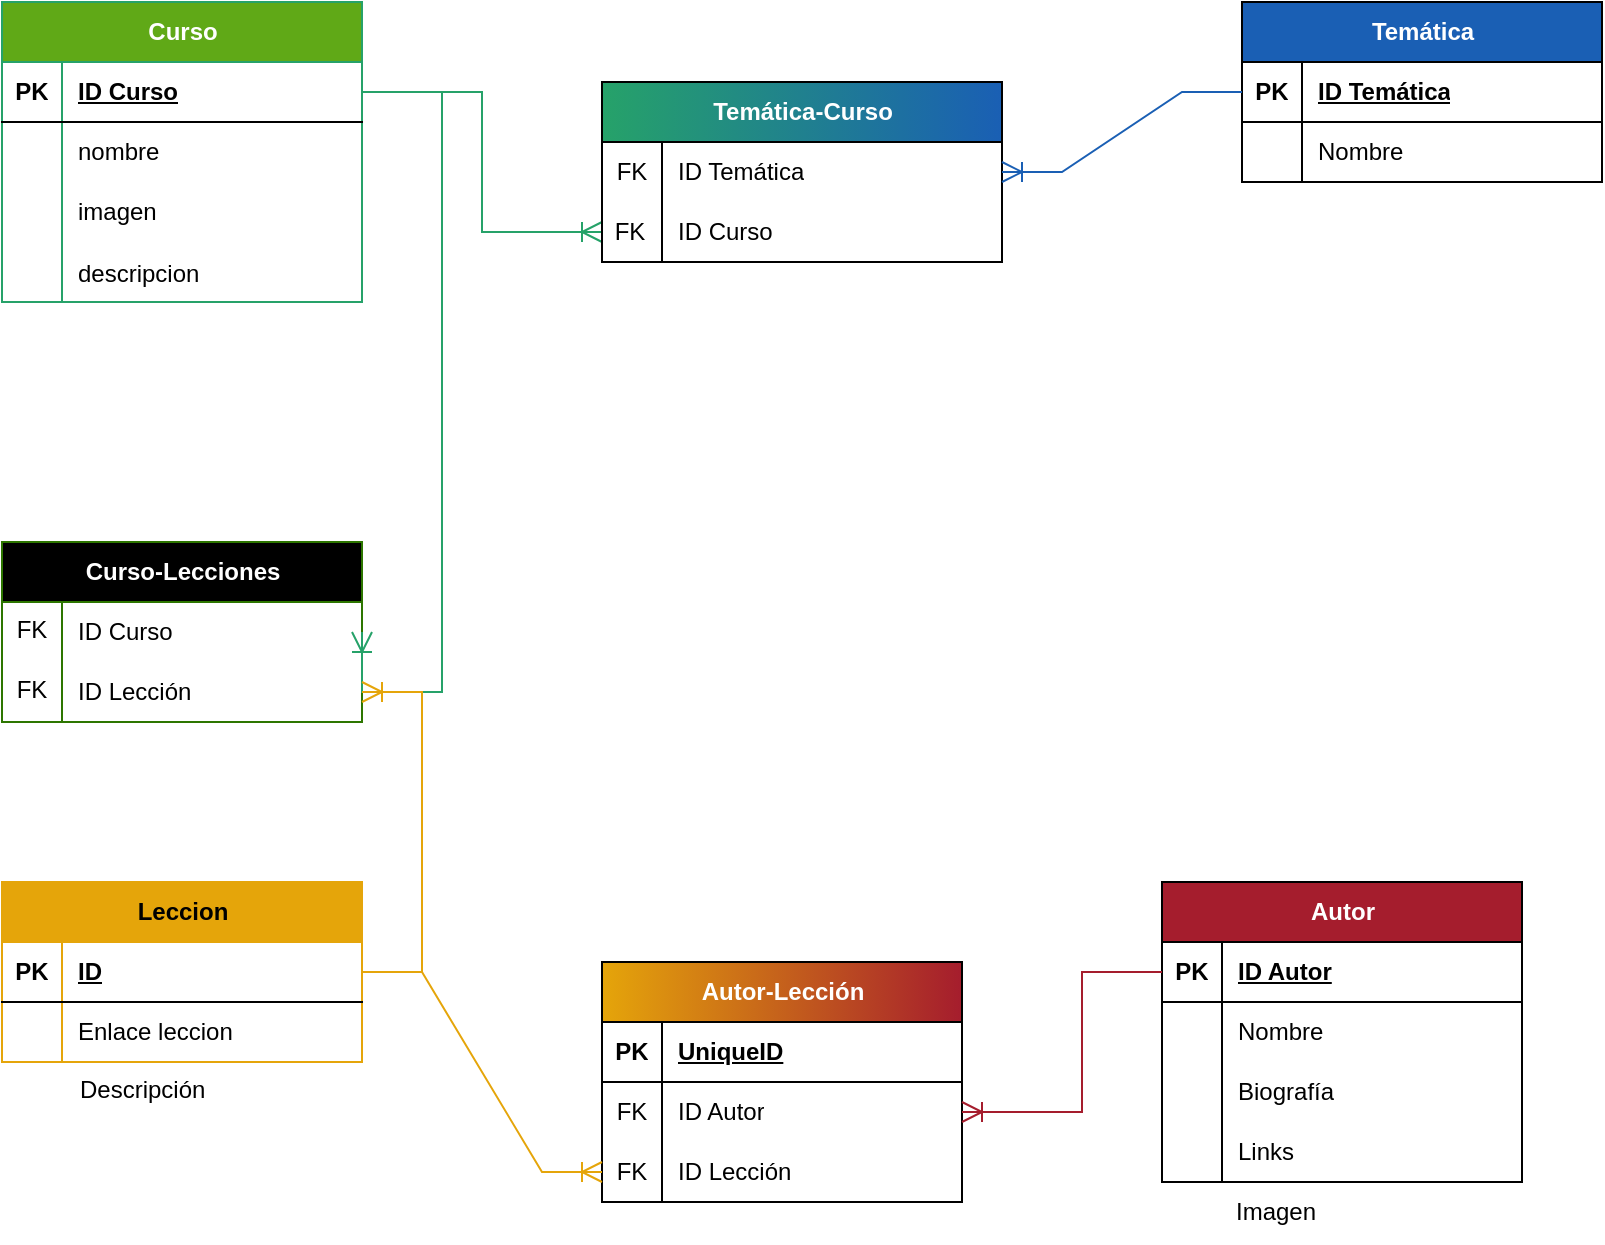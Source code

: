 <mxfile version="26.0.13">
  <diagram id="R2lEEEUBdFMjLlhIrx00" name="Page-1">
    <mxGraphModel dx="715" dy="824" grid="1" gridSize="10" guides="1" tooltips="1" connect="1" arrows="1" fold="1" page="1" pageScale="1" pageWidth="850" pageHeight="1100" math="0" shadow="0" extFonts="Permanent Marker^https://fonts.googleapis.com/css?family=Permanent+Marker">
      <root>
        <mxCell id="0" />
        <mxCell id="1" parent="0" />
        <mxCell id="qrnaylwKVTi0nI-1o8ya-62" value="Curso" style="shape=table;startSize=30;container=1;collapsible=1;childLayout=tableLayout;fixedRows=1;rowLines=0;fontStyle=1;align=center;resizeLast=1;html=1;fillColor=#60a917;strokeColor=#26A269;fontColor=#ffffff;" parent="1" vertex="1">
          <mxGeometry x="20" y="120" width="180" height="150" as="geometry" />
        </mxCell>
        <mxCell id="qrnaylwKVTi0nI-1o8ya-63" value="" style="shape=tableRow;horizontal=0;startSize=0;swimlaneHead=0;swimlaneBody=0;fillColor=none;collapsible=0;dropTarget=0;points=[[0,0.5],[1,0.5]];portConstraint=eastwest;top=0;left=0;right=0;bottom=1;" parent="qrnaylwKVTi0nI-1o8ya-62" vertex="1">
          <mxGeometry y="30" width="180" height="30" as="geometry" />
        </mxCell>
        <mxCell id="qrnaylwKVTi0nI-1o8ya-64" value="PK" style="shape=partialRectangle;connectable=0;fillColor=none;top=0;left=0;bottom=0;right=0;fontStyle=1;overflow=hidden;whiteSpace=wrap;html=1;" parent="qrnaylwKVTi0nI-1o8ya-63" vertex="1">
          <mxGeometry width="30" height="30" as="geometry">
            <mxRectangle width="30" height="30" as="alternateBounds" />
          </mxGeometry>
        </mxCell>
        <mxCell id="qrnaylwKVTi0nI-1o8ya-65" value="&lt;div&gt;ID Curso&lt;/div&gt;" style="shape=partialRectangle;connectable=0;fillColor=none;top=0;left=0;bottom=0;right=0;align=left;spacingLeft=6;fontStyle=5;overflow=hidden;whiteSpace=wrap;html=1;" parent="qrnaylwKVTi0nI-1o8ya-63" vertex="1">
          <mxGeometry x="30" width="150" height="30" as="geometry">
            <mxRectangle width="150" height="30" as="alternateBounds" />
          </mxGeometry>
        </mxCell>
        <mxCell id="qrnaylwKVTi0nI-1o8ya-66" value="" style="shape=tableRow;horizontal=0;startSize=0;swimlaneHead=0;swimlaneBody=0;fillColor=none;collapsible=0;dropTarget=0;points=[[0,0.5],[1,0.5]];portConstraint=eastwest;top=0;left=0;right=0;bottom=0;" parent="qrnaylwKVTi0nI-1o8ya-62" vertex="1">
          <mxGeometry y="60" width="180" height="30" as="geometry" />
        </mxCell>
        <mxCell id="qrnaylwKVTi0nI-1o8ya-67" value="" style="shape=partialRectangle;connectable=0;fillColor=none;top=0;left=0;bottom=0;right=0;editable=1;overflow=hidden;whiteSpace=wrap;html=1;" parent="qrnaylwKVTi0nI-1o8ya-66" vertex="1">
          <mxGeometry width="30" height="30" as="geometry">
            <mxRectangle width="30" height="30" as="alternateBounds" />
          </mxGeometry>
        </mxCell>
        <mxCell id="qrnaylwKVTi0nI-1o8ya-68" value="nombre" style="shape=partialRectangle;connectable=0;fillColor=none;top=0;left=0;bottom=0;right=0;align=left;spacingLeft=6;overflow=hidden;whiteSpace=wrap;html=1;" parent="qrnaylwKVTi0nI-1o8ya-66" vertex="1">
          <mxGeometry x="30" width="150" height="30" as="geometry">
            <mxRectangle width="150" height="30" as="alternateBounds" />
          </mxGeometry>
        </mxCell>
        <mxCell id="qrnaylwKVTi0nI-1o8ya-69" value="" style="shape=tableRow;horizontal=0;startSize=0;swimlaneHead=0;swimlaneBody=0;fillColor=none;collapsible=0;dropTarget=0;points=[[0,0.5],[1,0.5]];portConstraint=eastwest;top=0;left=0;right=0;bottom=0;" parent="qrnaylwKVTi0nI-1o8ya-62" vertex="1">
          <mxGeometry y="90" width="180" height="30" as="geometry" />
        </mxCell>
        <mxCell id="qrnaylwKVTi0nI-1o8ya-70" value="" style="shape=partialRectangle;connectable=0;fillColor=none;top=0;left=0;bottom=0;right=0;editable=1;overflow=hidden;whiteSpace=wrap;html=1;" parent="qrnaylwKVTi0nI-1o8ya-69" vertex="1">
          <mxGeometry width="30" height="30" as="geometry">
            <mxRectangle width="30" height="30" as="alternateBounds" />
          </mxGeometry>
        </mxCell>
        <mxCell id="qrnaylwKVTi0nI-1o8ya-71" value="imagen" style="shape=partialRectangle;connectable=0;fillColor=none;top=0;left=0;bottom=0;right=0;align=left;spacingLeft=6;overflow=hidden;whiteSpace=wrap;html=1;" parent="qrnaylwKVTi0nI-1o8ya-69" vertex="1">
          <mxGeometry x="30" width="150" height="30" as="geometry">
            <mxRectangle width="150" height="30" as="alternateBounds" />
          </mxGeometry>
        </mxCell>
        <mxCell id="qrnaylwKVTi0nI-1o8ya-134" value="" style="shape=tableRow;horizontal=0;startSize=0;swimlaneHead=0;swimlaneBody=0;fillColor=none;collapsible=0;dropTarget=0;points=[[0,0.5],[1,0.5]];portConstraint=eastwest;top=0;left=0;right=0;bottom=0;" parent="qrnaylwKVTi0nI-1o8ya-62" vertex="1">
          <mxGeometry y="120" width="180" height="30" as="geometry" />
        </mxCell>
        <mxCell id="qrnaylwKVTi0nI-1o8ya-135" value="" style="shape=partialRectangle;connectable=0;fillColor=none;top=0;left=0;bottom=0;right=0;editable=1;overflow=hidden;" parent="qrnaylwKVTi0nI-1o8ya-134" vertex="1">
          <mxGeometry width="30" height="30" as="geometry">
            <mxRectangle width="30" height="30" as="alternateBounds" />
          </mxGeometry>
        </mxCell>
        <mxCell id="qrnaylwKVTi0nI-1o8ya-136" value="descripcion" style="shape=partialRectangle;connectable=0;fillColor=none;top=0;left=0;bottom=0;right=0;align=left;spacingLeft=6;overflow=hidden;" parent="qrnaylwKVTi0nI-1o8ya-134" vertex="1">
          <mxGeometry x="30" width="150" height="30" as="geometry">
            <mxRectangle width="150" height="30" as="alternateBounds" />
          </mxGeometry>
        </mxCell>
        <mxCell id="qrnaylwKVTi0nI-1o8ya-75" value="Leccion" style="shape=table;startSize=30;container=1;collapsible=1;childLayout=tableLayout;fixedRows=1;rowLines=0;fontStyle=1;align=center;resizeLast=1;html=1;fillColor=#E5A50A;strokeColor=#E5A50A;" parent="1" vertex="1">
          <mxGeometry x="20" y="560" width="180" height="90" as="geometry" />
        </mxCell>
        <mxCell id="qrnaylwKVTi0nI-1o8ya-76" value="" style="shape=tableRow;horizontal=0;startSize=0;swimlaneHead=0;swimlaneBody=0;fillColor=none;collapsible=0;dropTarget=0;points=[[0,0.5],[1,0.5]];portConstraint=eastwest;top=0;left=0;right=0;bottom=1;" parent="qrnaylwKVTi0nI-1o8ya-75" vertex="1">
          <mxGeometry y="30" width="180" height="30" as="geometry" />
        </mxCell>
        <mxCell id="qrnaylwKVTi0nI-1o8ya-77" value="PK" style="shape=partialRectangle;connectable=0;fillColor=none;top=0;left=0;bottom=0;right=0;fontStyle=1;overflow=hidden;whiteSpace=wrap;html=1;" parent="qrnaylwKVTi0nI-1o8ya-76" vertex="1">
          <mxGeometry width="30" height="30" as="geometry">
            <mxRectangle width="30" height="30" as="alternateBounds" />
          </mxGeometry>
        </mxCell>
        <mxCell id="qrnaylwKVTi0nI-1o8ya-78" value="ID" style="shape=partialRectangle;connectable=0;fillColor=none;top=0;left=0;bottom=0;right=0;align=left;spacingLeft=6;fontStyle=5;overflow=hidden;whiteSpace=wrap;html=1;" parent="qrnaylwKVTi0nI-1o8ya-76" vertex="1">
          <mxGeometry x="30" width="150" height="30" as="geometry">
            <mxRectangle width="150" height="30" as="alternateBounds" />
          </mxGeometry>
        </mxCell>
        <mxCell id="qrnaylwKVTi0nI-1o8ya-82" value="" style="shape=tableRow;horizontal=0;startSize=0;swimlaneHead=0;swimlaneBody=0;fillColor=none;collapsible=0;dropTarget=0;points=[[0,0.5],[1,0.5]];portConstraint=eastwest;top=0;left=0;right=0;bottom=0;" parent="qrnaylwKVTi0nI-1o8ya-75" vertex="1">
          <mxGeometry y="60" width="180" height="30" as="geometry" />
        </mxCell>
        <mxCell id="qrnaylwKVTi0nI-1o8ya-83" value="" style="shape=partialRectangle;connectable=0;fillColor=none;top=0;left=0;bottom=0;right=0;editable=1;overflow=hidden;whiteSpace=wrap;html=1;" parent="qrnaylwKVTi0nI-1o8ya-82" vertex="1">
          <mxGeometry width="30" height="30" as="geometry">
            <mxRectangle width="30" height="30" as="alternateBounds" />
          </mxGeometry>
        </mxCell>
        <mxCell id="qrnaylwKVTi0nI-1o8ya-84" value="Enlace leccion" style="shape=partialRectangle;connectable=0;fillColor=none;top=0;left=0;bottom=0;right=0;align=left;spacingLeft=6;overflow=hidden;whiteSpace=wrap;html=1;" parent="qrnaylwKVTi0nI-1o8ya-82" vertex="1">
          <mxGeometry x="30" width="150" height="30" as="geometry">
            <mxRectangle width="150" height="30" as="alternateBounds" />
          </mxGeometry>
        </mxCell>
        <mxCell id="qrnaylwKVTi0nI-1o8ya-101" value="Autor" style="shape=table;startSize=30;container=1;collapsible=1;childLayout=tableLayout;fixedRows=1;rowLines=0;fontStyle=1;align=center;resizeLast=1;html=1;fillColor=#A51D2D;fontColor=#FFFFFF;" parent="1" vertex="1">
          <mxGeometry x="600" y="560" width="180" height="150" as="geometry" />
        </mxCell>
        <mxCell id="qrnaylwKVTi0nI-1o8ya-102" value="" style="shape=tableRow;horizontal=0;startSize=0;swimlaneHead=0;swimlaneBody=0;fillColor=none;collapsible=0;dropTarget=0;points=[[0,0.5],[1,0.5]];portConstraint=eastwest;top=0;left=0;right=0;bottom=1;" parent="qrnaylwKVTi0nI-1o8ya-101" vertex="1">
          <mxGeometry y="30" width="180" height="30" as="geometry" />
        </mxCell>
        <mxCell id="qrnaylwKVTi0nI-1o8ya-103" value="PK" style="shape=partialRectangle;connectable=0;fillColor=none;top=0;left=0;bottom=0;right=0;fontStyle=1;overflow=hidden;whiteSpace=wrap;html=1;" parent="qrnaylwKVTi0nI-1o8ya-102" vertex="1">
          <mxGeometry width="30" height="30" as="geometry">
            <mxRectangle width="30" height="30" as="alternateBounds" />
          </mxGeometry>
        </mxCell>
        <mxCell id="qrnaylwKVTi0nI-1o8ya-104" value="ID Autor" style="shape=partialRectangle;connectable=0;fillColor=none;top=0;left=0;bottom=0;right=0;align=left;spacingLeft=6;fontStyle=5;overflow=hidden;whiteSpace=wrap;html=1;" parent="qrnaylwKVTi0nI-1o8ya-102" vertex="1">
          <mxGeometry x="30" width="150" height="30" as="geometry">
            <mxRectangle width="150" height="30" as="alternateBounds" />
          </mxGeometry>
        </mxCell>
        <mxCell id="qrnaylwKVTi0nI-1o8ya-105" value="" style="shape=tableRow;horizontal=0;startSize=0;swimlaneHead=0;swimlaneBody=0;fillColor=none;collapsible=0;dropTarget=0;points=[[0,0.5],[1,0.5]];portConstraint=eastwest;top=0;left=0;right=0;bottom=0;" parent="qrnaylwKVTi0nI-1o8ya-101" vertex="1">
          <mxGeometry y="60" width="180" height="30" as="geometry" />
        </mxCell>
        <mxCell id="qrnaylwKVTi0nI-1o8ya-106" value="" style="shape=partialRectangle;connectable=0;fillColor=none;top=0;left=0;bottom=0;right=0;editable=1;overflow=hidden;whiteSpace=wrap;html=1;" parent="qrnaylwKVTi0nI-1o8ya-105" vertex="1">
          <mxGeometry width="30" height="30" as="geometry">
            <mxRectangle width="30" height="30" as="alternateBounds" />
          </mxGeometry>
        </mxCell>
        <mxCell id="qrnaylwKVTi0nI-1o8ya-107" value="Nombre" style="shape=partialRectangle;connectable=0;fillColor=none;top=0;left=0;bottom=0;right=0;align=left;spacingLeft=6;overflow=hidden;whiteSpace=wrap;html=1;" parent="qrnaylwKVTi0nI-1o8ya-105" vertex="1">
          <mxGeometry x="30" width="150" height="30" as="geometry">
            <mxRectangle width="150" height="30" as="alternateBounds" />
          </mxGeometry>
        </mxCell>
        <mxCell id="qrnaylwKVTi0nI-1o8ya-108" value="" style="shape=tableRow;horizontal=0;startSize=0;swimlaneHead=0;swimlaneBody=0;fillColor=none;collapsible=0;dropTarget=0;points=[[0,0.5],[1,0.5]];portConstraint=eastwest;top=0;left=0;right=0;bottom=0;" parent="qrnaylwKVTi0nI-1o8ya-101" vertex="1">
          <mxGeometry y="90" width="180" height="30" as="geometry" />
        </mxCell>
        <mxCell id="qrnaylwKVTi0nI-1o8ya-109" value="" style="shape=partialRectangle;connectable=0;fillColor=none;top=0;left=0;bottom=0;right=0;editable=1;overflow=hidden;whiteSpace=wrap;html=1;" parent="qrnaylwKVTi0nI-1o8ya-108" vertex="1">
          <mxGeometry width="30" height="30" as="geometry">
            <mxRectangle width="30" height="30" as="alternateBounds" />
          </mxGeometry>
        </mxCell>
        <mxCell id="qrnaylwKVTi0nI-1o8ya-110" value="Biografía" style="shape=partialRectangle;connectable=0;fillColor=none;top=0;left=0;bottom=0;right=0;align=left;spacingLeft=6;overflow=hidden;whiteSpace=wrap;html=1;" parent="qrnaylwKVTi0nI-1o8ya-108" vertex="1">
          <mxGeometry x="30" width="150" height="30" as="geometry">
            <mxRectangle width="150" height="30" as="alternateBounds" />
          </mxGeometry>
        </mxCell>
        <mxCell id="qrnaylwKVTi0nI-1o8ya-111" value="" style="shape=tableRow;horizontal=0;startSize=0;swimlaneHead=0;swimlaneBody=0;fillColor=none;collapsible=0;dropTarget=0;points=[[0,0.5],[1,0.5]];portConstraint=eastwest;top=0;left=0;right=0;bottom=0;" parent="qrnaylwKVTi0nI-1o8ya-101" vertex="1">
          <mxGeometry y="120" width="180" height="30" as="geometry" />
        </mxCell>
        <mxCell id="qrnaylwKVTi0nI-1o8ya-112" value="" style="shape=partialRectangle;connectable=0;fillColor=none;top=0;left=0;bottom=0;right=0;editable=1;overflow=hidden;whiteSpace=wrap;html=1;" parent="qrnaylwKVTi0nI-1o8ya-111" vertex="1">
          <mxGeometry width="30" height="30" as="geometry">
            <mxRectangle width="30" height="30" as="alternateBounds" />
          </mxGeometry>
        </mxCell>
        <mxCell id="qrnaylwKVTi0nI-1o8ya-113" value="Links" style="shape=partialRectangle;connectable=0;fillColor=none;top=0;left=0;bottom=0;right=0;align=left;spacingLeft=6;overflow=hidden;whiteSpace=wrap;html=1;" parent="qrnaylwKVTi0nI-1o8ya-111" vertex="1">
          <mxGeometry x="30" width="150" height="30" as="geometry">
            <mxRectangle width="150" height="30" as="alternateBounds" />
          </mxGeometry>
        </mxCell>
        <mxCell id="qrnaylwKVTi0nI-1o8ya-119" value="Temática" style="shape=table;startSize=30;container=1;collapsible=1;childLayout=tableLayout;fixedRows=1;rowLines=0;fontStyle=1;align=center;resizeLast=1;html=1;fillColor=#1A5FB4;fontColor=#FFFFFF;" parent="1" vertex="1">
          <mxGeometry x="640" y="120" width="180" height="90" as="geometry" />
        </mxCell>
        <mxCell id="qrnaylwKVTi0nI-1o8ya-120" value="" style="shape=tableRow;horizontal=0;startSize=0;swimlaneHead=0;swimlaneBody=0;fillColor=none;collapsible=0;dropTarget=0;points=[[0,0.5],[1,0.5]];portConstraint=eastwest;top=0;left=0;right=0;bottom=1;" parent="qrnaylwKVTi0nI-1o8ya-119" vertex="1">
          <mxGeometry y="30" width="180" height="30" as="geometry" />
        </mxCell>
        <mxCell id="qrnaylwKVTi0nI-1o8ya-121" value="PK" style="shape=partialRectangle;connectable=0;fillColor=none;top=0;left=0;bottom=0;right=0;fontStyle=1;overflow=hidden;whiteSpace=wrap;html=1;" parent="qrnaylwKVTi0nI-1o8ya-120" vertex="1">
          <mxGeometry width="30" height="30" as="geometry">
            <mxRectangle width="30" height="30" as="alternateBounds" />
          </mxGeometry>
        </mxCell>
        <mxCell id="qrnaylwKVTi0nI-1o8ya-122" value="&lt;div&gt;ID Temática&lt;/div&gt;" style="shape=partialRectangle;connectable=0;fillColor=none;top=0;left=0;bottom=0;right=0;align=left;spacingLeft=6;fontStyle=5;overflow=hidden;whiteSpace=wrap;html=1;" parent="qrnaylwKVTi0nI-1o8ya-120" vertex="1">
          <mxGeometry x="30" width="150" height="30" as="geometry">
            <mxRectangle width="150" height="30" as="alternateBounds" />
          </mxGeometry>
        </mxCell>
        <mxCell id="qrnaylwKVTi0nI-1o8ya-123" value="" style="shape=tableRow;horizontal=0;startSize=0;swimlaneHead=0;swimlaneBody=0;fillColor=none;collapsible=0;dropTarget=0;points=[[0,0.5],[1,0.5]];portConstraint=eastwest;top=0;left=0;right=0;bottom=0;" parent="qrnaylwKVTi0nI-1o8ya-119" vertex="1">
          <mxGeometry y="60" width="180" height="30" as="geometry" />
        </mxCell>
        <mxCell id="qrnaylwKVTi0nI-1o8ya-124" value="" style="shape=partialRectangle;connectable=0;fillColor=none;top=0;left=0;bottom=0;right=0;editable=1;overflow=hidden;whiteSpace=wrap;html=1;" parent="qrnaylwKVTi0nI-1o8ya-123" vertex="1">
          <mxGeometry width="30" height="30" as="geometry">
            <mxRectangle width="30" height="30" as="alternateBounds" />
          </mxGeometry>
        </mxCell>
        <mxCell id="qrnaylwKVTi0nI-1o8ya-125" value="Nombre" style="shape=partialRectangle;connectable=0;fillColor=none;top=0;left=0;bottom=0;right=0;align=left;spacingLeft=6;overflow=hidden;whiteSpace=wrap;html=1;" parent="qrnaylwKVTi0nI-1o8ya-123" vertex="1">
          <mxGeometry x="30" width="150" height="30" as="geometry">
            <mxRectangle width="150" height="30" as="alternateBounds" />
          </mxGeometry>
        </mxCell>
        <mxCell id="vow8hffiCYhpQqkoA-rD-21" value="" style="edgeStyle=orthogonalEdgeStyle;fontSize=12;html=1;endArrow=ERoneToMany;rounded=0;startSize=8;endSize=8;entryX=0;entryY=0.5;entryDx=0;entryDy=0;strokeColor=#26A269;" edge="1" parent="1" source="qrnaylwKVTi0nI-1o8ya-63" target="vow8hffiCYhpQqkoA-rD-9">
          <mxGeometry width="100" height="100" relative="1" as="geometry">
            <mxPoint x="20" y="160" as="sourcePoint" />
            <mxPoint x="20" y="480" as="targetPoint" />
            <Array as="points">
              <mxPoint x="260" y="165" />
              <mxPoint x="260" y="235" />
            </Array>
          </mxGeometry>
        </mxCell>
        <mxCell id="vow8hffiCYhpQqkoA-rD-2" value="&lt;div&gt;Temática-Curso&lt;/div&gt;" style="shape=table;startSize=30;container=1;collapsible=1;childLayout=tableLayout;fixedRows=1;rowLines=0;fontStyle=1;align=center;resizeLast=1;html=1;fillColor=#26A269;fontColor=light-dark(#ffffff, #ededed);gradientColor=#1A5FB4;gradientDirection=east;" vertex="1" parent="1">
          <mxGeometry x="320" y="160" width="200" height="90" as="geometry" />
        </mxCell>
        <mxCell id="vow8hffiCYhpQqkoA-rD-6" value="" style="shape=tableRow;horizontal=0;startSize=0;swimlaneHead=0;swimlaneBody=0;fillColor=none;collapsible=0;dropTarget=0;points=[[0,0.5],[1,0.5]];portConstraint=eastwest;top=0;left=0;right=0;bottom=0;" vertex="1" parent="vow8hffiCYhpQqkoA-rD-2">
          <mxGeometry y="30" width="200" height="30" as="geometry" />
        </mxCell>
        <mxCell id="vow8hffiCYhpQqkoA-rD-7" value="&lt;div&gt;FK&lt;/div&gt;" style="shape=partialRectangle;connectable=0;fillColor=none;top=0;left=0;bottom=0;right=0;editable=1;overflow=hidden;whiteSpace=wrap;html=1;" vertex="1" parent="vow8hffiCYhpQqkoA-rD-6">
          <mxGeometry width="30" height="30" as="geometry">
            <mxRectangle width="30" height="30" as="alternateBounds" />
          </mxGeometry>
        </mxCell>
        <mxCell id="vow8hffiCYhpQqkoA-rD-8" value="ID Temática" style="shape=partialRectangle;connectable=0;fillColor=none;top=0;left=0;bottom=0;right=0;align=left;spacingLeft=6;overflow=hidden;whiteSpace=wrap;html=1;" vertex="1" parent="vow8hffiCYhpQqkoA-rD-6">
          <mxGeometry x="30" width="170" height="30" as="geometry">
            <mxRectangle width="170" height="30" as="alternateBounds" />
          </mxGeometry>
        </mxCell>
        <mxCell id="vow8hffiCYhpQqkoA-rD-9" value="" style="shape=tableRow;horizontal=0;startSize=0;swimlaneHead=0;swimlaneBody=0;fillColor=none;collapsible=0;dropTarget=0;points=[[0,0.5],[1,0.5]];portConstraint=eastwest;top=0;left=0;right=0;bottom=0;" vertex="1" parent="vow8hffiCYhpQqkoA-rD-2">
          <mxGeometry y="60" width="200" height="30" as="geometry" />
        </mxCell>
        <mxCell id="vow8hffiCYhpQqkoA-rD-10" value="" style="shape=partialRectangle;connectable=0;fillColor=none;top=0;left=0;bottom=0;right=0;editable=1;overflow=hidden;whiteSpace=wrap;html=1;" vertex="1" parent="vow8hffiCYhpQqkoA-rD-9">
          <mxGeometry width="30" height="30" as="geometry">
            <mxRectangle width="30" height="30" as="alternateBounds" />
          </mxGeometry>
        </mxCell>
        <mxCell id="vow8hffiCYhpQqkoA-rD-11" value="ID Curso" style="shape=partialRectangle;connectable=0;fillColor=none;top=0;left=0;bottom=0;right=0;align=left;spacingLeft=6;overflow=hidden;whiteSpace=wrap;html=1;" vertex="1" parent="vow8hffiCYhpQqkoA-rD-9">
          <mxGeometry x="30" width="170" height="30" as="geometry">
            <mxRectangle width="170" height="30" as="alternateBounds" />
          </mxGeometry>
        </mxCell>
        <mxCell id="vow8hffiCYhpQqkoA-rD-23" value="" style="edgeStyle=entityRelationEdgeStyle;fontSize=12;html=1;endArrow=ERoneToMany;rounded=0;startSize=8;endSize=8;curved=0;entryX=1;entryY=0.5;entryDx=0;entryDy=0;endFill=0;strokeColor=light-dark(#1a5fb4, #ededed);" edge="1" parent="1" source="qrnaylwKVTi0nI-1o8ya-120" target="vow8hffiCYhpQqkoA-rD-6">
          <mxGeometry width="100" height="100" relative="1" as="geometry">
            <mxPoint x="290" y="510" as="sourcePoint" />
            <mxPoint x="390" y="410" as="targetPoint" />
            <Array as="points">
              <mxPoint y="620" />
            </Array>
          </mxGeometry>
        </mxCell>
        <mxCell id="vow8hffiCYhpQqkoA-rD-24" value="Autor-Lección" style="shape=table;startSize=30;container=1;collapsible=1;childLayout=tableLayout;fixedRows=1;rowLines=0;fontStyle=1;align=center;resizeLast=1;html=1;gradientColor=#A51D2D;gradientDirection=east;fillColor=#E5A50A;fontColor=#FFFFFF;" vertex="1" parent="1">
          <mxGeometry x="320" y="600" width="180" height="120" as="geometry" />
        </mxCell>
        <mxCell id="vow8hffiCYhpQqkoA-rD-25" value="" style="shape=tableRow;horizontal=0;startSize=0;swimlaneHead=0;swimlaneBody=0;fillColor=none;collapsible=0;dropTarget=0;points=[[0,0.5],[1,0.5]];portConstraint=eastwest;top=0;left=0;right=0;bottom=1;" vertex="1" parent="vow8hffiCYhpQqkoA-rD-24">
          <mxGeometry y="30" width="180" height="30" as="geometry" />
        </mxCell>
        <mxCell id="vow8hffiCYhpQqkoA-rD-26" value="PK" style="shape=partialRectangle;connectable=0;fillColor=none;top=0;left=0;bottom=0;right=0;fontStyle=1;overflow=hidden;whiteSpace=wrap;html=1;" vertex="1" parent="vow8hffiCYhpQqkoA-rD-25">
          <mxGeometry width="30" height="30" as="geometry">
            <mxRectangle width="30" height="30" as="alternateBounds" />
          </mxGeometry>
        </mxCell>
        <mxCell id="vow8hffiCYhpQqkoA-rD-27" value="UniqueID" style="shape=partialRectangle;connectable=0;fillColor=none;top=0;left=0;bottom=0;right=0;align=left;spacingLeft=6;fontStyle=5;overflow=hidden;whiteSpace=wrap;html=1;" vertex="1" parent="vow8hffiCYhpQqkoA-rD-25">
          <mxGeometry x="30" width="150" height="30" as="geometry">
            <mxRectangle width="150" height="30" as="alternateBounds" />
          </mxGeometry>
        </mxCell>
        <mxCell id="vow8hffiCYhpQqkoA-rD-28" value="" style="shape=tableRow;horizontal=0;startSize=0;swimlaneHead=0;swimlaneBody=0;fillColor=none;collapsible=0;dropTarget=0;points=[[0,0.5],[1,0.5]];portConstraint=eastwest;top=0;left=0;right=0;bottom=0;" vertex="1" parent="vow8hffiCYhpQqkoA-rD-24">
          <mxGeometry y="60" width="180" height="30" as="geometry" />
        </mxCell>
        <mxCell id="vow8hffiCYhpQqkoA-rD-29" value="" style="shape=partialRectangle;connectable=0;fillColor=none;top=0;left=0;bottom=0;right=0;editable=1;overflow=hidden;whiteSpace=wrap;html=1;" vertex="1" parent="vow8hffiCYhpQqkoA-rD-28">
          <mxGeometry width="30" height="30" as="geometry">
            <mxRectangle width="30" height="30" as="alternateBounds" />
          </mxGeometry>
        </mxCell>
        <mxCell id="vow8hffiCYhpQqkoA-rD-30" value="&lt;div&gt;ID Autor&lt;/div&gt;" style="shape=partialRectangle;connectable=0;fillColor=none;top=0;left=0;bottom=0;right=0;align=left;spacingLeft=6;overflow=hidden;whiteSpace=wrap;html=1;" vertex="1" parent="vow8hffiCYhpQqkoA-rD-28">
          <mxGeometry x="30" width="150" height="30" as="geometry">
            <mxRectangle width="150" height="30" as="alternateBounds" />
          </mxGeometry>
        </mxCell>
        <mxCell id="vow8hffiCYhpQqkoA-rD-31" value="" style="shape=tableRow;horizontal=0;startSize=0;swimlaneHead=0;swimlaneBody=0;fillColor=none;collapsible=0;dropTarget=0;points=[[0,0.5],[1,0.5]];portConstraint=eastwest;top=0;left=0;right=0;bottom=0;" vertex="1" parent="vow8hffiCYhpQqkoA-rD-24">
          <mxGeometry y="90" width="180" height="30" as="geometry" />
        </mxCell>
        <mxCell id="vow8hffiCYhpQqkoA-rD-32" value="" style="shape=partialRectangle;connectable=0;fillColor=none;top=0;left=0;bottom=0;right=0;editable=1;overflow=hidden;whiteSpace=wrap;html=1;" vertex="1" parent="vow8hffiCYhpQqkoA-rD-31">
          <mxGeometry width="30" height="30" as="geometry">
            <mxRectangle width="30" height="30" as="alternateBounds" />
          </mxGeometry>
        </mxCell>
        <mxCell id="vow8hffiCYhpQqkoA-rD-33" value="ID Lección" style="shape=partialRectangle;connectable=0;fillColor=none;top=0;left=0;bottom=0;right=0;align=left;spacingLeft=6;overflow=hidden;whiteSpace=wrap;html=1;" vertex="1" parent="vow8hffiCYhpQqkoA-rD-31">
          <mxGeometry x="30" width="150" height="30" as="geometry">
            <mxRectangle width="150" height="30" as="alternateBounds" />
          </mxGeometry>
        </mxCell>
        <mxCell id="vow8hffiCYhpQqkoA-rD-51" value="" style="fontSize=12;html=1;endArrow=ERoneToMany;rounded=0;startSize=8;endSize=8;entryX=1;entryY=0.5;entryDx=0;entryDy=0;exitX=0;exitY=0.5;exitDx=0;exitDy=0;strokeColor=light-dark(#a51d2d, #2d5079);fontColor=#FFFFFF;" edge="1" parent="1" source="qrnaylwKVTi0nI-1o8ya-102" target="vow8hffiCYhpQqkoA-rD-28">
          <mxGeometry width="100" height="100" relative="1" as="geometry">
            <mxPoint x="290" y="500" as="sourcePoint" />
            <mxPoint x="390" y="400" as="targetPoint" />
            <Array as="points">
              <mxPoint x="560" y="605" />
              <mxPoint x="560" y="675" />
            </Array>
          </mxGeometry>
        </mxCell>
        <mxCell id="vow8hffiCYhpQqkoA-rD-52" value="&lt;div&gt;Curso-Lecciones&lt;/div&gt;" style="shape=table;startSize=30;container=1;collapsible=1;childLayout=tableLayout;fixedRows=1;rowLines=0;fontStyle=1;align=center;resizeLast=1;html=1;fillColor=#60a917;fontColor=#ffffff;strokeColor=#2D7600;gradientColor=light-dark(#e5a50a, #ededed);" vertex="1" parent="1">
          <mxGeometry x="20" y="390" width="180" height="90" as="geometry" />
        </mxCell>
        <mxCell id="vow8hffiCYhpQqkoA-rD-56" value="" style="shape=tableRow;horizontal=0;startSize=0;swimlaneHead=0;swimlaneBody=0;fillColor=none;collapsible=0;dropTarget=0;points=[[0,0.5],[1,0.5]];portConstraint=eastwest;top=0;left=0;right=0;bottom=0;" vertex="1" parent="vow8hffiCYhpQqkoA-rD-52">
          <mxGeometry y="30" width="180" height="30" as="geometry" />
        </mxCell>
        <mxCell id="vow8hffiCYhpQqkoA-rD-57" value="" style="shape=partialRectangle;connectable=0;fillColor=none;top=0;left=0;bottom=0;right=0;editable=1;overflow=hidden;whiteSpace=wrap;html=1;" vertex="1" parent="vow8hffiCYhpQqkoA-rD-56">
          <mxGeometry width="30" height="30" as="geometry">
            <mxRectangle width="30" height="30" as="alternateBounds" />
          </mxGeometry>
        </mxCell>
        <mxCell id="vow8hffiCYhpQqkoA-rD-58" value="ID Curso" style="shape=partialRectangle;connectable=0;fillColor=none;top=0;left=0;bottom=0;right=0;align=left;spacingLeft=6;overflow=hidden;whiteSpace=wrap;html=1;" vertex="1" parent="vow8hffiCYhpQqkoA-rD-56">
          <mxGeometry x="30" width="150" height="30" as="geometry">
            <mxRectangle width="150" height="30" as="alternateBounds" />
          </mxGeometry>
        </mxCell>
        <mxCell id="vow8hffiCYhpQqkoA-rD-59" value="" style="shape=tableRow;horizontal=0;startSize=0;swimlaneHead=0;swimlaneBody=0;fillColor=none;collapsible=0;dropTarget=0;points=[[0,0.5],[1,0.5]];portConstraint=eastwest;top=0;left=0;right=0;bottom=0;" vertex="1" parent="vow8hffiCYhpQqkoA-rD-52">
          <mxGeometry y="60" width="180" height="30" as="geometry" />
        </mxCell>
        <mxCell id="vow8hffiCYhpQqkoA-rD-60" value="" style="shape=partialRectangle;connectable=0;fillColor=none;top=0;left=0;bottom=0;right=0;editable=1;overflow=hidden;whiteSpace=wrap;html=1;" vertex="1" parent="vow8hffiCYhpQqkoA-rD-59">
          <mxGeometry width="30" height="30" as="geometry">
            <mxRectangle width="30" height="30" as="alternateBounds" />
          </mxGeometry>
        </mxCell>
        <mxCell id="vow8hffiCYhpQqkoA-rD-61" value="ID Lección" style="shape=partialRectangle;connectable=0;fillColor=none;top=0;left=0;bottom=0;right=0;align=left;spacingLeft=6;overflow=hidden;whiteSpace=wrap;html=1;" vertex="1" parent="vow8hffiCYhpQqkoA-rD-59">
          <mxGeometry x="30" width="150" height="30" as="geometry">
            <mxRectangle width="150" height="30" as="alternateBounds" />
          </mxGeometry>
        </mxCell>
        <mxCell id="vow8hffiCYhpQqkoA-rD-65" value="" style="fontSize=12;html=1;endArrow=ERoneToMany;rounded=0;startSize=8;endSize=8;entryX=1;entryY=0.5;entryDx=0;entryDy=0;edgeStyle=orthogonalEdgeStyle;fillColor=#60a917;strokeColor=#26A269;" edge="1" parent="1" target="vow8hffiCYhpQqkoA-rD-56">
          <mxGeometry width="100" height="100" relative="1" as="geometry">
            <mxPoint x="200" y="165" as="sourcePoint" />
            <mxPoint x="390" y="400" as="targetPoint" />
            <Array as="points">
              <mxPoint x="240" y="165" />
              <mxPoint x="240" y="465" />
            </Array>
          </mxGeometry>
        </mxCell>
        <mxCell id="vow8hffiCYhpQqkoA-rD-67" value="" style="edgeStyle=entityRelationEdgeStyle;fontSize=12;html=1;endArrow=ERoneToMany;rounded=0;startSize=8;endSize=8;curved=0;entryX=0;entryY=0.5;entryDx=0;entryDy=0;exitX=1;exitY=0.5;exitDx=0;exitDy=0;strokeColor=light-dark(#e5a50a, #ededed);" edge="1" parent="1" source="qrnaylwKVTi0nI-1o8ya-76" target="vow8hffiCYhpQqkoA-rD-31">
          <mxGeometry width="100" height="100" relative="1" as="geometry">
            <mxPoint x="290" y="500" as="sourcePoint" />
            <mxPoint x="390" y="400" as="targetPoint" />
          </mxGeometry>
        </mxCell>
        <mxCell id="vow8hffiCYhpQqkoA-rD-68" value="" style="edgeStyle=entityRelationEdgeStyle;fontSize=12;html=1;endArrow=ERoneToMany;rounded=0;startSize=8;endSize=8;curved=0;entryX=1;entryY=0.5;entryDx=0;entryDy=0;exitX=1;exitY=0.5;exitDx=0;exitDy=0;strokeColor=light-dark(#e5a50a, #ededed);" edge="1" parent="1" source="qrnaylwKVTi0nI-1o8ya-76" target="vow8hffiCYhpQqkoA-rD-59">
          <mxGeometry width="100" height="100" relative="1" as="geometry">
            <mxPoint x="200" y="615" as="sourcePoint" />
            <mxPoint x="290" y="755" as="targetPoint" />
          </mxGeometry>
        </mxCell>
        <mxCell id="vow8hffiCYhpQqkoA-rD-70" value="&lt;div&gt;FK&lt;/div&gt;" style="shape=partialRectangle;connectable=0;fillColor=none;top=0;left=0;bottom=0;right=0;editable=1;overflow=hidden;whiteSpace=wrap;html=1;" vertex="1" parent="1">
          <mxGeometry x="319" y="219" width="30" height="32" as="geometry">
            <mxRectangle width="30" height="30" as="alternateBounds" />
          </mxGeometry>
        </mxCell>
        <mxCell id="vow8hffiCYhpQqkoA-rD-71" value="&lt;div&gt;FK&lt;/div&gt;" style="shape=partialRectangle;connectable=0;fillColor=none;top=0;left=0;bottom=0;right=0;editable=1;overflow=hidden;whiteSpace=wrap;html=1;" vertex="1" parent="1">
          <mxGeometry x="320" y="660" width="30" height="30" as="geometry">
            <mxRectangle width="30" height="30" as="alternateBounds" />
          </mxGeometry>
        </mxCell>
        <mxCell id="vow8hffiCYhpQqkoA-rD-72" value="&lt;div&gt;FK&lt;/div&gt;" style="shape=partialRectangle;connectable=0;fillColor=none;top=0;left=0;bottom=0;right=0;editable=1;overflow=hidden;whiteSpace=wrap;html=1;" vertex="1" parent="1">
          <mxGeometry x="320" y="690" width="30" height="30" as="geometry">
            <mxRectangle width="30" height="30" as="alternateBounds" />
          </mxGeometry>
        </mxCell>
        <mxCell id="vow8hffiCYhpQqkoA-rD-73" value="FK" style="shape=partialRectangle;connectable=0;fillColor=none;top=0;left=0;bottom=0;right=0;editable=1;overflow=hidden;whiteSpace=wrap;html=1;" vertex="1" parent="1">
          <mxGeometry x="20" y="449" width="30" height="30" as="geometry">
            <mxRectangle width="30" height="30" as="alternateBounds" />
          </mxGeometry>
        </mxCell>
        <mxCell id="vow8hffiCYhpQqkoA-rD-74" value="FK" style="shape=partialRectangle;connectable=0;fillColor=none;top=0;left=0;bottom=0;right=0;editable=1;overflow=hidden;whiteSpace=wrap;html=1;" vertex="1" parent="1">
          <mxGeometry x="20" y="419" width="30" height="30" as="geometry">
            <mxRectangle width="30" height="30" as="alternateBounds" />
          </mxGeometry>
        </mxCell>
        <mxCell id="vow8hffiCYhpQqkoA-rD-75" value="" style="shape=tableRow;horizontal=0;startSize=0;swimlaneHead=0;swimlaneBody=0;fillColor=none;collapsible=0;dropTarget=0;points=[[0,0.5],[1,0.5]];portConstraint=eastwest;top=0;left=0;right=0;bottom=0;" vertex="1" parent="1">
          <mxGeometry x="21" y="649" width="180" height="30" as="geometry" />
        </mxCell>
        <mxCell id="vow8hffiCYhpQqkoA-rD-76" value="" style="shape=partialRectangle;connectable=0;fillColor=none;top=0;left=0;bottom=0;right=0;editable=1;overflow=hidden;whiteSpace=wrap;html=1;" vertex="1" parent="vow8hffiCYhpQqkoA-rD-75">
          <mxGeometry width="30" height="30" as="geometry">
            <mxRectangle width="30" height="30" as="alternateBounds" />
          </mxGeometry>
        </mxCell>
        <mxCell id="vow8hffiCYhpQqkoA-rD-77" value="Descripción" style="shape=partialRectangle;connectable=0;fillColor=none;top=0;left=0;bottom=0;right=0;align=left;spacingLeft=6;overflow=hidden;whiteSpace=wrap;html=1;" vertex="1" parent="vow8hffiCYhpQqkoA-rD-75">
          <mxGeometry x="30" width="150" height="30" as="geometry">
            <mxRectangle width="150" height="30" as="alternateBounds" />
          </mxGeometry>
        </mxCell>
        <mxCell id="vow8hffiCYhpQqkoA-rD-78" value="" style="shape=tableRow;horizontal=0;startSize=0;swimlaneHead=0;swimlaneBody=0;fillColor=none;collapsible=0;dropTarget=0;points=[[0,0.5],[1,0.5]];portConstraint=eastwest;top=0;left=0;right=0;bottom=0;" vertex="1" parent="1">
          <mxGeometry x="599" y="710" width="180" height="30" as="geometry" />
        </mxCell>
        <mxCell id="vow8hffiCYhpQqkoA-rD-79" value="" style="shape=partialRectangle;connectable=0;fillColor=none;top=0;left=0;bottom=0;right=0;editable=1;overflow=hidden;whiteSpace=wrap;html=1;spacingLeft=8;" vertex="1" parent="vow8hffiCYhpQqkoA-rD-78">
          <mxGeometry width="30" height="30" as="geometry">
            <mxRectangle width="30" height="30" as="alternateBounds" />
          </mxGeometry>
        </mxCell>
        <mxCell id="vow8hffiCYhpQqkoA-rD-80" value="Imagen" style="shape=partialRectangle;connectable=0;fillColor=none;top=0;left=0;bottom=0;right=0;align=left;spacingLeft=6;overflow=hidden;whiteSpace=wrap;html=1;" vertex="1" parent="vow8hffiCYhpQqkoA-rD-78">
          <mxGeometry x="30" width="150" height="30" as="geometry">
            <mxRectangle width="150" height="30" as="alternateBounds" />
          </mxGeometry>
        </mxCell>
      </root>
    </mxGraphModel>
  </diagram>
</mxfile>
